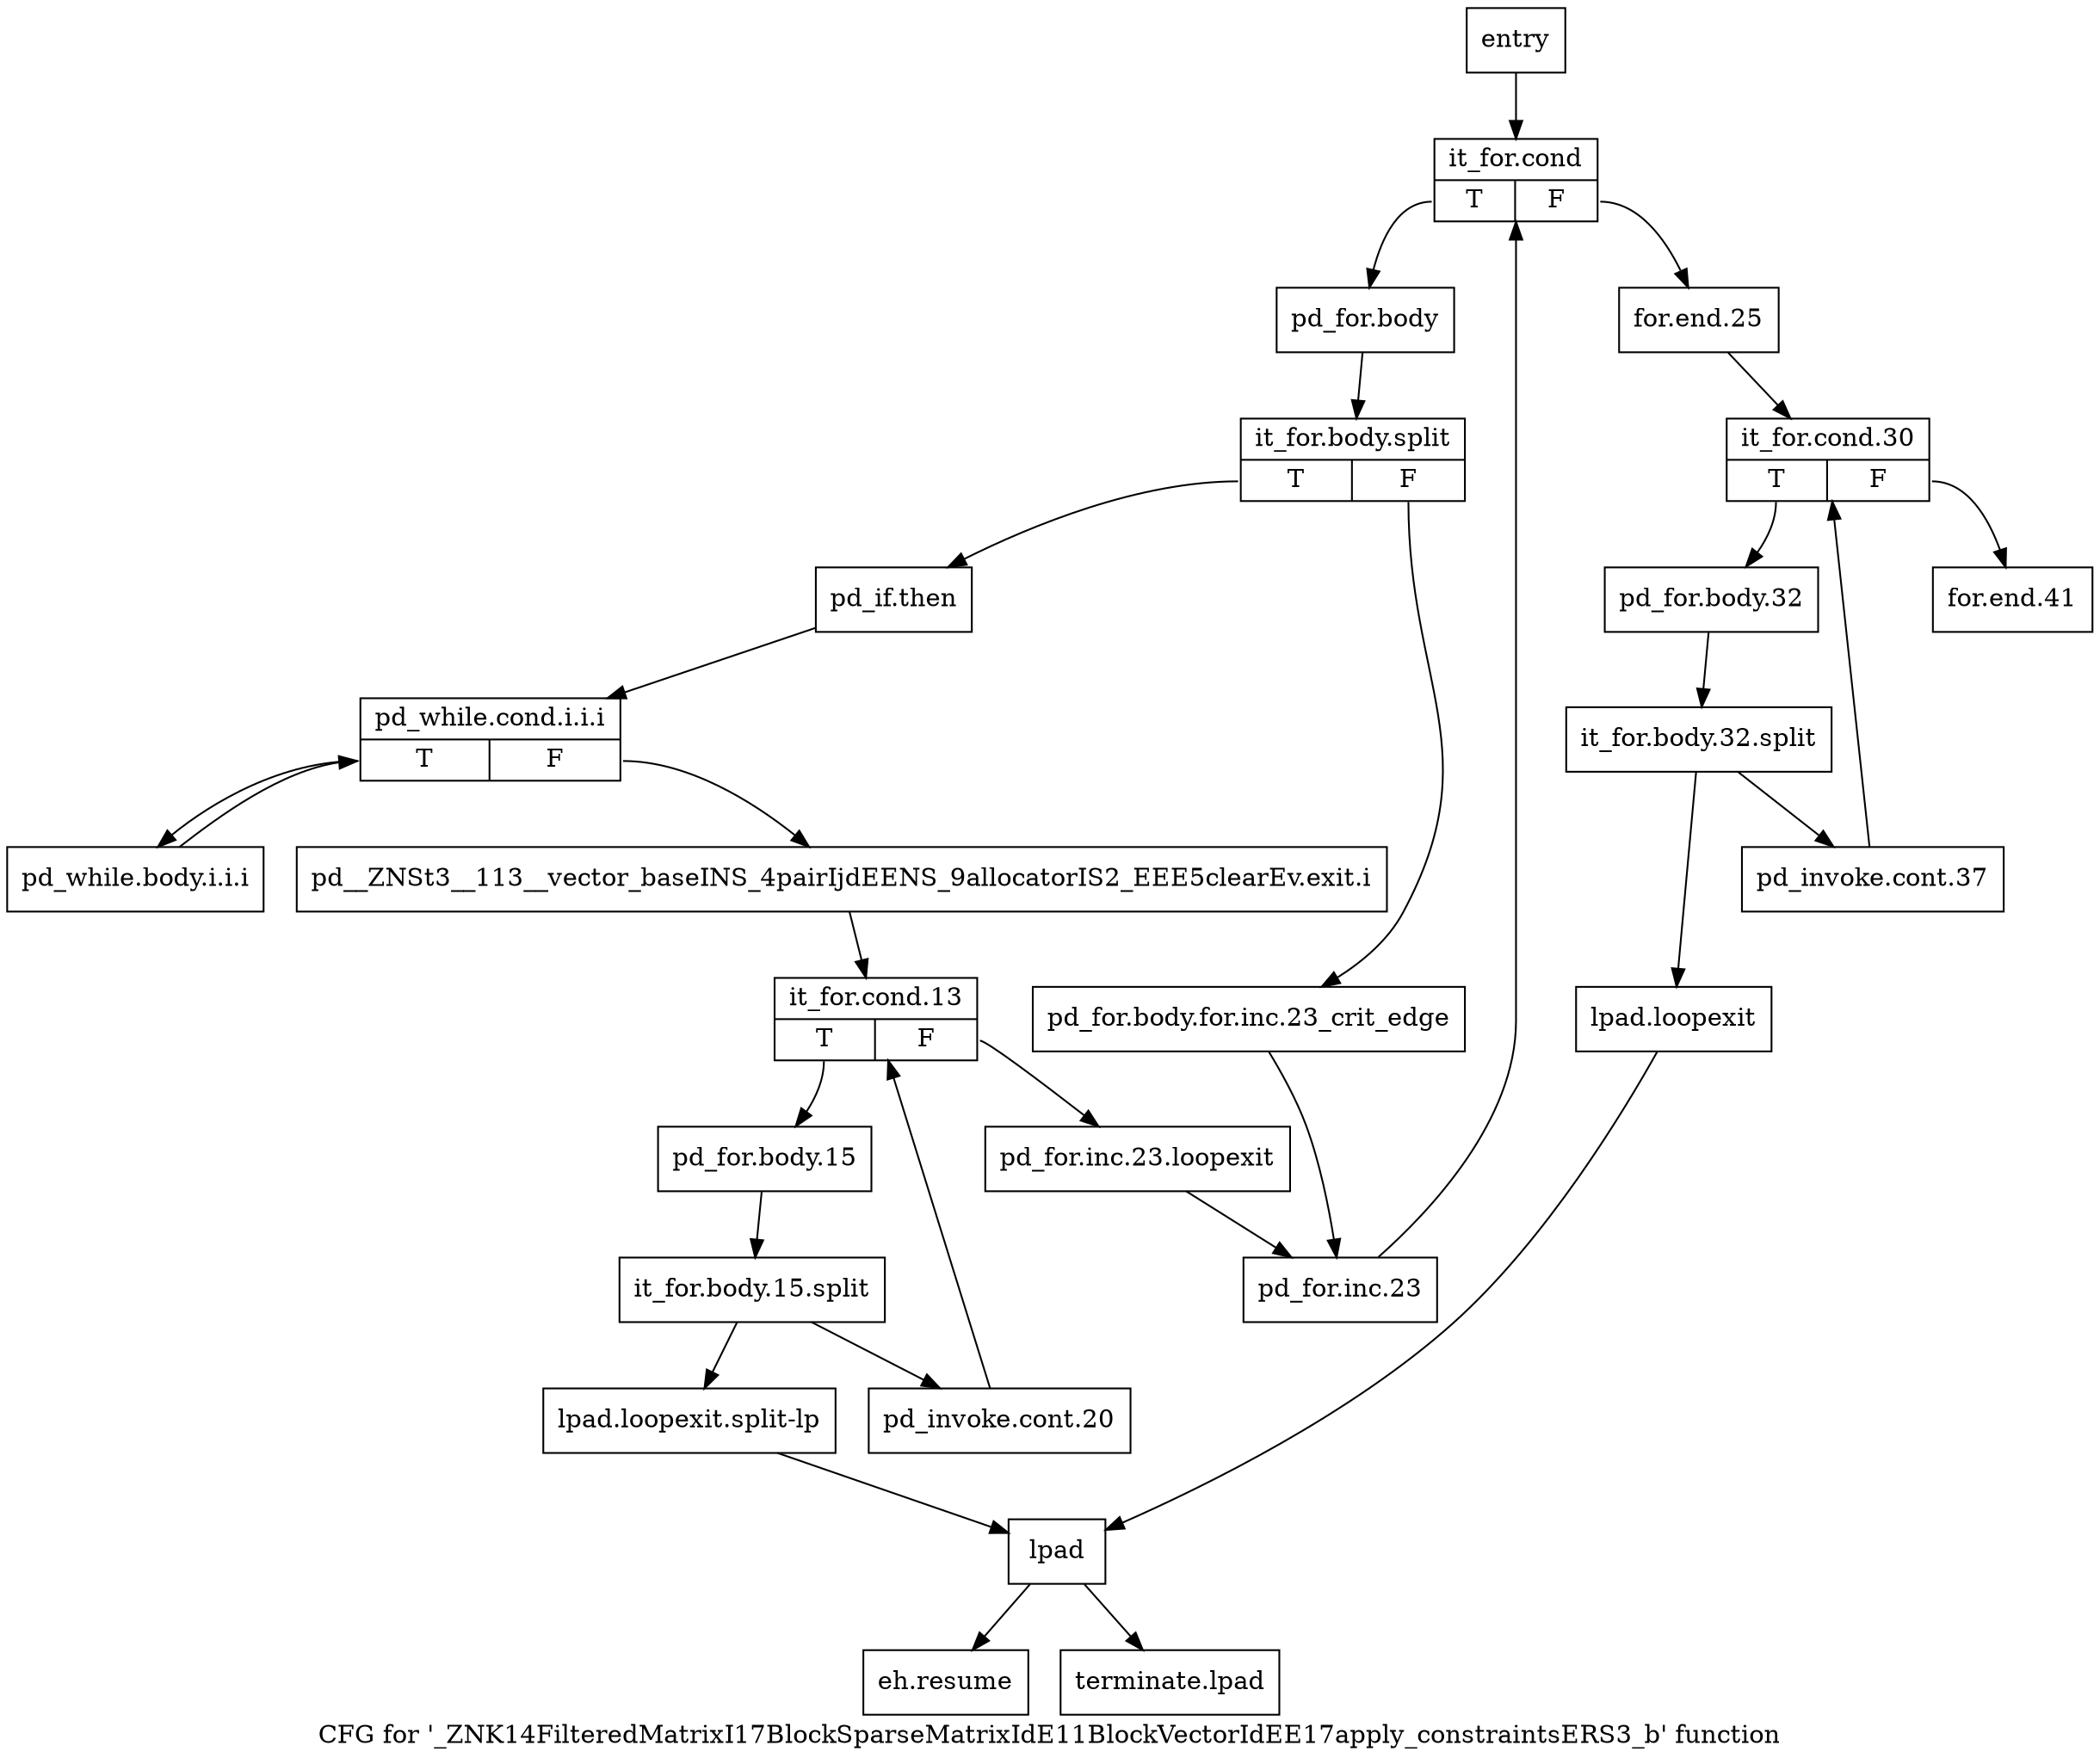 digraph "CFG for '_ZNK14FilteredMatrixI17BlockSparseMatrixIdE11BlockVectorIdEE17apply_constraintsERS3_b' function" {
	label="CFG for '_ZNK14FilteredMatrixI17BlockSparseMatrixIdE11BlockVectorIdEE17apply_constraintsERS3_b' function";

	Node0x54fdb60 [shape=record,label="{entry}"];
	Node0x54fdb60 -> Node0x54fdbb0;
	Node0x54fdbb0 [shape=record,label="{it_for.cond|{<s0>T|<s1>F}}"];
	Node0x54fdbb0:s0 -> Node0x54fdc00;
	Node0x54fdbb0:s1 -> Node0x54fe060;
	Node0x54fdc00 [shape=record,label="{pd_for.body}"];
	Node0x54fdc00 -> Node0xa6cea90;
	Node0xa6cea90 [shape=record,label="{it_for.body.split|{<s0>T|<s1>F}}"];
	Node0xa6cea90:s0 -> Node0x54fdca0;
	Node0xa6cea90:s1 -> Node0x54fdc50;
	Node0x54fdc50 [shape=record,label="{pd_for.body.for.inc.23_crit_edge}"];
	Node0x54fdc50 -> Node0x54fe010;
	Node0x54fdca0 [shape=record,label="{pd_if.then}"];
	Node0x54fdca0 -> Node0x54fdcf0;
	Node0x54fdcf0 [shape=record,label="{pd_while.cond.i.i.i|{<s0>T|<s1>F}}"];
	Node0x54fdcf0:s0 -> Node0x54fdd40;
	Node0x54fdcf0:s1 -> Node0x54fdd90;
	Node0x54fdd40 [shape=record,label="{pd_while.body.i.i.i}"];
	Node0x54fdd40 -> Node0x54fdcf0;
	Node0x54fdd90 [shape=record,label="{pd__ZNSt3__113__vector_baseINS_4pairIjdEENS_9allocatorIS2_EEE5clearEv.exit.i}"];
	Node0x54fdd90 -> Node0x54fdde0;
	Node0x54fdde0 [shape=record,label="{it_for.cond.13|{<s0>T|<s1>F}}"];
	Node0x54fdde0:s0 -> Node0x54fde30;
	Node0x54fdde0:s1 -> Node0x54fdfc0;
	Node0x54fde30 [shape=record,label="{pd_for.body.15}"];
	Node0x54fde30 -> Node0xa6ce630;
	Node0xa6ce630 [shape=record,label="{it_for.body.15.split}"];
	Node0xa6ce630 -> Node0x54fde80;
	Node0xa6ce630 -> Node0x54fdf20;
	Node0x54fde80 [shape=record,label="{pd_invoke.cont.20}"];
	Node0x54fde80 -> Node0x54fdde0;
	Node0x54fded0 [shape=record,label="{lpad.loopexit}"];
	Node0x54fded0 -> Node0x54fdf70;
	Node0x54fdf20 [shape=record,label="{lpad.loopexit.split-lp}"];
	Node0x54fdf20 -> Node0x54fdf70;
	Node0x54fdf70 [shape=record,label="{lpad}"];
	Node0x54fdf70 -> Node0x54fe1f0;
	Node0x54fdf70 -> Node0x54fe240;
	Node0x54fdfc0 [shape=record,label="{pd_for.inc.23.loopexit}"];
	Node0x54fdfc0 -> Node0x54fe010;
	Node0x54fe010 [shape=record,label="{pd_for.inc.23}"];
	Node0x54fe010 -> Node0x54fdbb0;
	Node0x54fe060 [shape=record,label="{for.end.25}"];
	Node0x54fe060 -> Node0x54fe0b0;
	Node0x54fe0b0 [shape=record,label="{it_for.cond.30|{<s0>T|<s1>F}}"];
	Node0x54fe0b0:s0 -> Node0x54fe100;
	Node0x54fe0b0:s1 -> Node0x54fe1a0;
	Node0x54fe100 [shape=record,label="{pd_for.body.32}"];
	Node0x54fe100 -> Node0xa6ce400;
	Node0xa6ce400 [shape=record,label="{it_for.body.32.split}"];
	Node0xa6ce400 -> Node0x54fe150;
	Node0xa6ce400 -> Node0x54fded0;
	Node0x54fe150 [shape=record,label="{pd_invoke.cont.37}"];
	Node0x54fe150 -> Node0x54fe0b0;
	Node0x54fe1a0 [shape=record,label="{for.end.41}"];
	Node0x54fe1f0 [shape=record,label="{eh.resume}"];
	Node0x54fe240 [shape=record,label="{terminate.lpad}"];
}
